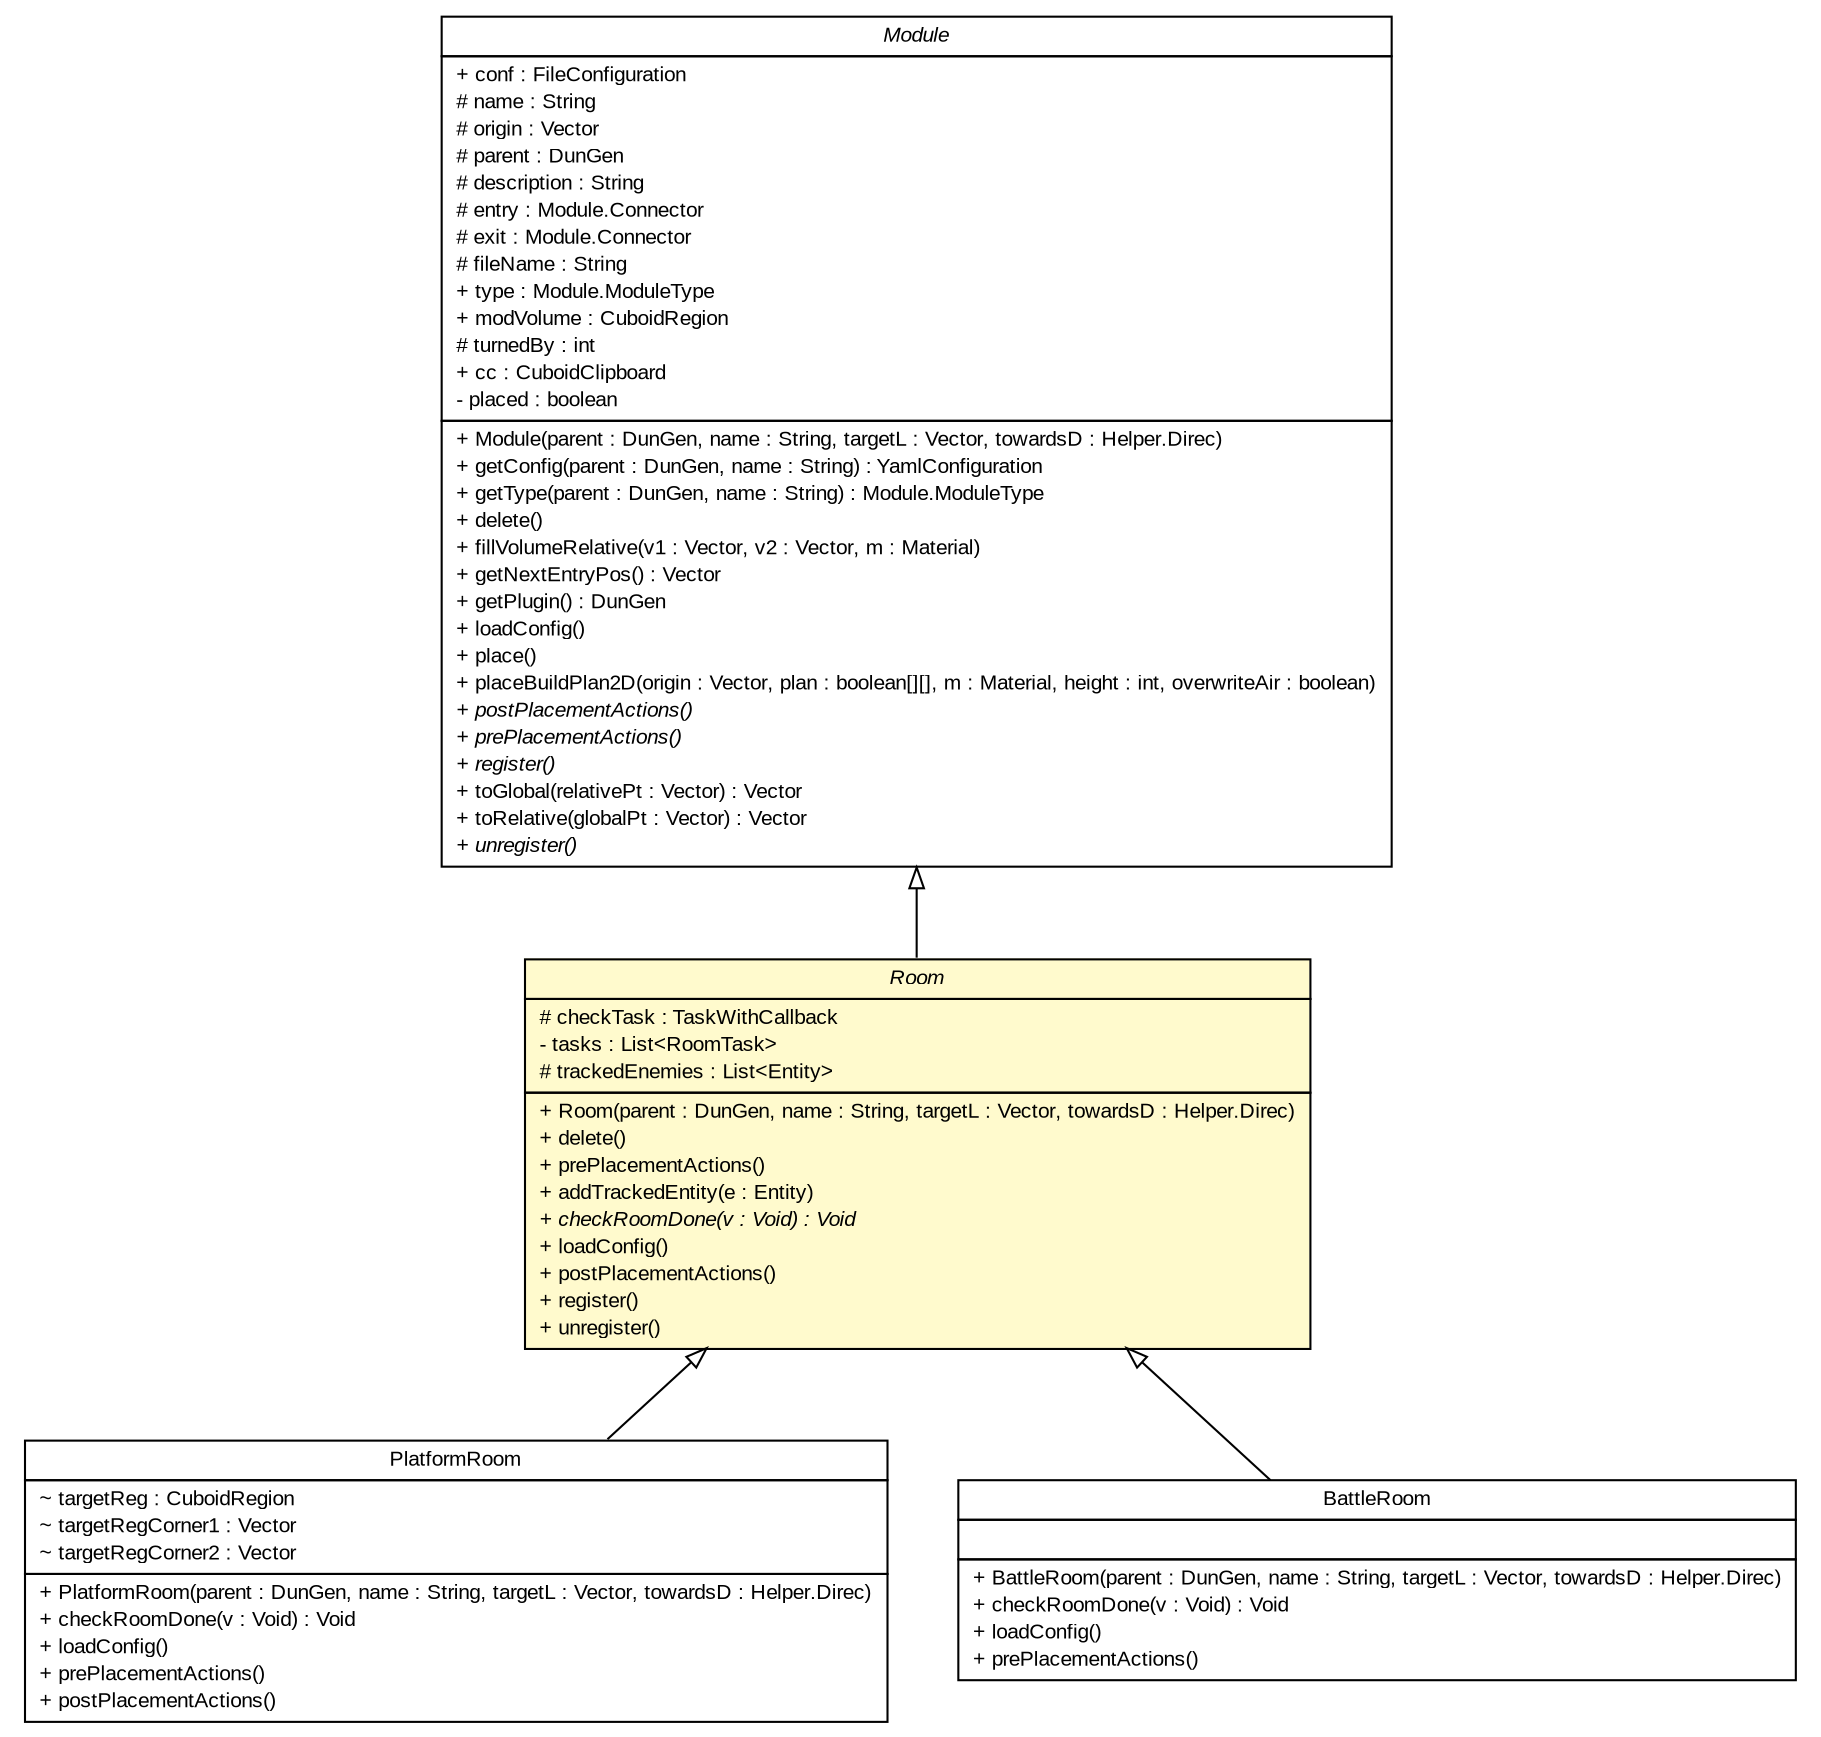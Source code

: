 #!/usr/local/bin/dot
#
# Class diagram 
# Generated by UMLGraph version R5_7_2-32-g40b5a6 (http://www.spinellis.gr/umlgraph/)
#

digraph G {
	edge [fontname="arial",fontsize=10,labelfontname="arial",labelfontsize=10];
	node [fontname="arial",fontsize=10,shape=plaintext];
	nodesep=0.25;
	ranksep=0.5;
	// dunGen.Room
	c428 [label=<<table title="dunGen.Room" border="0" cellborder="1" cellspacing="0" cellpadding="2" port="p" bgcolor="lemonChiffon" href="./Room.html" target="_parent">
		<tr><td><table border="0" cellspacing="0" cellpadding="1">
<tr><td align="center" balign="center"><font face="arial italic"> Room </font></td></tr>
		</table></td></tr>
		<tr><td><table border="0" cellspacing="0" cellpadding="1">
<tr><td align="left" balign="left"> # checkTask : TaskWithCallback </td></tr>
<tr><td align="left" balign="left"> - tasks : List&lt;RoomTask&gt; </td></tr>
<tr><td align="left" balign="left"> # trackedEnemies : List&lt;Entity&gt; </td></tr>
		</table></td></tr>
		<tr><td><table border="0" cellspacing="0" cellpadding="1">
<tr><td align="left" balign="left"> + Room(parent : DunGen, name : String, targetL : Vector, towardsD : Helper.Direc) </td></tr>
<tr><td align="left" balign="left"> + delete() </td></tr>
<tr><td align="left" balign="left"> + prePlacementActions() </td></tr>
<tr><td align="left" balign="left"> + addTrackedEntity(e : Entity) </td></tr>
<tr><td align="left" balign="left"><font face="arial italic" point-size="10.0"> + checkRoomDone(v : Void) : Void </font></td></tr>
<tr><td align="left" balign="left"> + loadConfig() </td></tr>
<tr><td align="left" balign="left"> + postPlacementActions() </td></tr>
<tr><td align="left" balign="left"> + register() </td></tr>
<tr><td align="left" balign="left"> + unregister() </td></tr>
		</table></td></tr>
		</table>>, URL="./Room.html", fontname="arial", fontcolor="black", fontsize=10.0];
	// dunGen.PlatformRoom
	c429 [label=<<table title="dunGen.PlatformRoom" border="0" cellborder="1" cellspacing="0" cellpadding="2" port="p" href="./PlatformRoom.html" target="_parent">
		<tr><td><table border="0" cellspacing="0" cellpadding="1">
<tr><td align="center" balign="center"> PlatformRoom </td></tr>
		</table></td></tr>
		<tr><td><table border="0" cellspacing="0" cellpadding="1">
<tr><td align="left" balign="left"> ~ targetReg : CuboidRegion </td></tr>
<tr><td align="left" balign="left"> ~ targetRegCorner1 : Vector </td></tr>
<tr><td align="left" balign="left"> ~ targetRegCorner2 : Vector </td></tr>
		</table></td></tr>
		<tr><td><table border="0" cellspacing="0" cellpadding="1">
<tr><td align="left" balign="left"> + PlatformRoom(parent : DunGen, name : String, targetL : Vector, towardsD : Helper.Direc) </td></tr>
<tr><td align="left" balign="left"> + checkRoomDone(v : Void) : Void </td></tr>
<tr><td align="left" balign="left"> + loadConfig() </td></tr>
<tr><td align="left" balign="left"> + prePlacementActions() </td></tr>
<tr><td align="left" balign="left"> + postPlacementActions() </td></tr>
		</table></td></tr>
		</table>>, URL="./PlatformRoom.html", fontname="arial", fontcolor="black", fontsize=10.0];
	// dunGen.Module
	c432 [label=<<table title="dunGen.Module" border="0" cellborder="1" cellspacing="0" cellpadding="2" port="p" href="./Module.html" target="_parent">
		<tr><td><table border="0" cellspacing="0" cellpadding="1">
<tr><td align="center" balign="center"><font face="arial italic"> Module </font></td></tr>
		</table></td></tr>
		<tr><td><table border="0" cellspacing="0" cellpadding="1">
<tr><td align="left" balign="left"> + conf : FileConfiguration </td></tr>
<tr><td align="left" balign="left"> # name : String </td></tr>
<tr><td align="left" balign="left"> # origin : Vector </td></tr>
<tr><td align="left" balign="left"> # parent : DunGen </td></tr>
<tr><td align="left" balign="left"> # description : String </td></tr>
<tr><td align="left" balign="left"> # entry : Module.Connector </td></tr>
<tr><td align="left" balign="left"> # exit : Module.Connector </td></tr>
<tr><td align="left" balign="left"> # fileName : String </td></tr>
<tr><td align="left" balign="left"> + type : Module.ModuleType </td></tr>
<tr><td align="left" balign="left"> + modVolume : CuboidRegion </td></tr>
<tr><td align="left" balign="left"> # turnedBy : int </td></tr>
<tr><td align="left" balign="left"> + cc : CuboidClipboard </td></tr>
<tr><td align="left" balign="left"> - placed : boolean </td></tr>
		</table></td></tr>
		<tr><td><table border="0" cellspacing="0" cellpadding="1">
<tr><td align="left" balign="left"> + Module(parent : DunGen, name : String, targetL : Vector, towardsD : Helper.Direc) </td></tr>
<tr><td align="left" balign="left"> + getConfig(parent : DunGen, name : String) : YamlConfiguration </td></tr>
<tr><td align="left" balign="left"> + getType(parent : DunGen, name : String) : Module.ModuleType </td></tr>
<tr><td align="left" balign="left"> + delete() </td></tr>
<tr><td align="left" balign="left"> + fillVolumeRelative(v1 : Vector, v2 : Vector, m : Material) </td></tr>
<tr><td align="left" balign="left"> + getNextEntryPos() : Vector </td></tr>
<tr><td align="left" balign="left"> + getPlugin() : DunGen </td></tr>
<tr><td align="left" balign="left"> + loadConfig() </td></tr>
<tr><td align="left" balign="left"> + place() </td></tr>
<tr><td align="left" balign="left"> + placeBuildPlan2D(origin : Vector, plan : boolean[][], m : Material, height : int, overwriteAir : boolean) </td></tr>
<tr><td align="left" balign="left"><font face="arial italic" point-size="10.0"> + postPlacementActions() </font></td></tr>
<tr><td align="left" balign="left"><font face="arial italic" point-size="10.0"> + prePlacementActions() </font></td></tr>
<tr><td align="left" balign="left"><font face="arial italic" point-size="10.0"> + register() </font></td></tr>
<tr><td align="left" balign="left"> + toGlobal(relativePt : Vector) : Vector </td></tr>
<tr><td align="left" balign="left"> + toRelative(globalPt : Vector) : Vector </td></tr>
<tr><td align="left" balign="left"><font face="arial italic" point-size="10.0"> + unregister() </font></td></tr>
		</table></td></tr>
		</table>>, URL="./Module.html", fontname="arial", fontcolor="black", fontsize=10.0];
	// dunGen.BattleRoom
	c440 [label=<<table title="dunGen.BattleRoom" border="0" cellborder="1" cellspacing="0" cellpadding="2" port="p" href="./BattleRoom.html" target="_parent">
		<tr><td><table border="0" cellspacing="0" cellpadding="1">
<tr><td align="center" balign="center"> BattleRoom </td></tr>
		</table></td></tr>
		<tr><td><table border="0" cellspacing="0" cellpadding="1">
<tr><td align="left" balign="left">  </td></tr>
		</table></td></tr>
		<tr><td><table border="0" cellspacing="0" cellpadding="1">
<tr><td align="left" balign="left"> + BattleRoom(parent : DunGen, name : String, targetL : Vector, towardsD : Helper.Direc) </td></tr>
<tr><td align="left" balign="left"> + checkRoomDone(v : Void) : Void </td></tr>
<tr><td align="left" balign="left"> + loadConfig() </td></tr>
<tr><td align="left" balign="left"> + prePlacementActions() </td></tr>
		</table></td></tr>
		</table>>, URL="./BattleRoom.html", fontname="arial", fontcolor="black", fontsize=10.0];
	//dunGen.Room extends dunGen.Module
	c432:p -> c428:p [dir=back,arrowtail=empty];
	//dunGen.PlatformRoom extends dunGen.Room
	c428:p -> c429:p [dir=back,arrowtail=empty];
	//dunGen.BattleRoom extends dunGen.Room
	c428:p -> c440:p [dir=back,arrowtail=empty];
}


